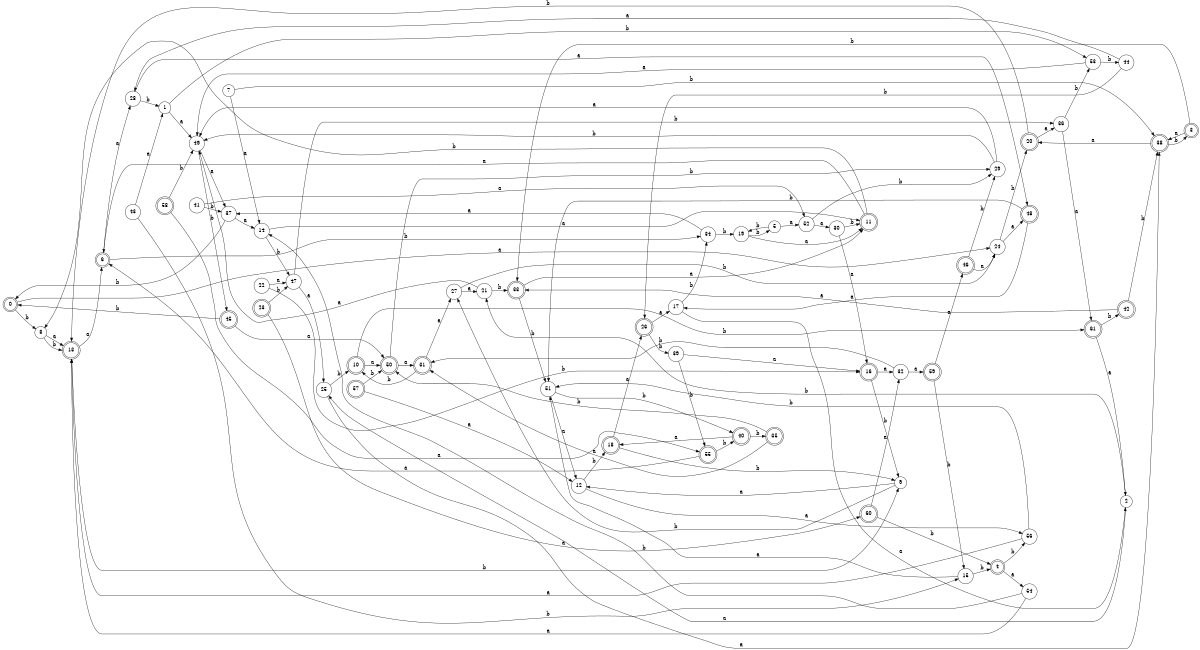 digraph n50_8 {
__start0 [label="" shape="none"];

rankdir=LR;
size="8,5";

s0 [style="rounded,filled", color="black", fillcolor="white" shape="doublecircle", label="0"];
s1 [style="filled", color="black", fillcolor="white" shape="circle", label="1"];
s2 [style="filled", color="black", fillcolor="white" shape="circle", label="2"];
s3 [style="rounded,filled", color="black", fillcolor="white" shape="doublecircle", label="3"];
s4 [style="rounded,filled", color="black", fillcolor="white" shape="doublecircle", label="4"];
s5 [style="filled", color="black", fillcolor="white" shape="circle", label="5"];
s6 [style="rounded,filled", color="black", fillcolor="white" shape="doublecircle", label="6"];
s7 [style="filled", color="black", fillcolor="white" shape="circle", label="7"];
s8 [style="filled", color="black", fillcolor="white" shape="circle", label="8"];
s9 [style="filled", color="black", fillcolor="white" shape="circle", label="9"];
s10 [style="rounded,filled", color="black", fillcolor="white" shape="doublecircle", label="10"];
s11 [style="rounded,filled", color="black", fillcolor="white" shape="doublecircle", label="11"];
s12 [style="filled", color="black", fillcolor="white" shape="circle", label="12"];
s13 [style="rounded,filled", color="black", fillcolor="white" shape="doublecircle", label="13"];
s14 [style="filled", color="black", fillcolor="white" shape="circle", label="14"];
s15 [style="filled", color="black", fillcolor="white" shape="circle", label="15"];
s16 [style="rounded,filled", color="black", fillcolor="white" shape="doublecircle", label="16"];
s17 [style="filled", color="black", fillcolor="white" shape="circle", label="17"];
s18 [style="rounded,filled", color="black", fillcolor="white" shape="doublecircle", label="18"];
s19 [style="filled", color="black", fillcolor="white" shape="circle", label="19"];
s20 [style="rounded,filled", color="black", fillcolor="white" shape="doublecircle", label="20"];
s21 [style="filled", color="black", fillcolor="white" shape="circle", label="21"];
s22 [style="filled", color="black", fillcolor="white" shape="circle", label="22"];
s23 [style="rounded,filled", color="black", fillcolor="white" shape="doublecircle", label="23"];
s24 [style="filled", color="black", fillcolor="white" shape="circle", label="24"];
s25 [style="filled", color="black", fillcolor="white" shape="circle", label="25"];
s26 [style="rounded,filled", color="black", fillcolor="white" shape="doublecircle", label="26"];
s27 [style="filled", color="black", fillcolor="white" shape="circle", label="27"];
s28 [style="filled", color="black", fillcolor="white" shape="circle", label="28"];
s29 [style="filled", color="black", fillcolor="white" shape="circle", label="29"];
s30 [style="filled", color="black", fillcolor="white" shape="circle", label="30"];
s31 [style="rounded,filled", color="black", fillcolor="white" shape="doublecircle", label="31"];
s32 [style="filled", color="black", fillcolor="white" shape="circle", label="32"];
s33 [style="rounded,filled", color="black", fillcolor="white" shape="doublecircle", label="33"];
s34 [style="filled", color="black", fillcolor="white" shape="circle", label="34"];
s35 [style="rounded,filled", color="black", fillcolor="white" shape="doublecircle", label="35"];
s36 [style="filled", color="black", fillcolor="white" shape="circle", label="36"];
s37 [style="filled", color="black", fillcolor="white" shape="circle", label="37"];
s38 [style="rounded,filled", color="black", fillcolor="white" shape="doublecircle", label="38"];
s39 [style="filled", color="black", fillcolor="white" shape="circle", label="39"];
s40 [style="rounded,filled", color="black", fillcolor="white" shape="doublecircle", label="40"];
s41 [style="filled", color="black", fillcolor="white" shape="circle", label="41"];
s42 [style="rounded,filled", color="black", fillcolor="white" shape="doublecircle", label="42"];
s43 [style="filled", color="black", fillcolor="white" shape="circle", label="43"];
s44 [style="filled", color="black", fillcolor="white" shape="circle", label="44"];
s45 [style="rounded,filled", color="black", fillcolor="white" shape="doublecircle", label="45"];
s46 [style="rounded,filled", color="black", fillcolor="white" shape="doublecircle", label="46"];
s47 [style="filled", color="black", fillcolor="white" shape="circle", label="47"];
s48 [style="rounded,filled", color="black", fillcolor="white" shape="doublecircle", label="48"];
s49 [style="filled", color="black", fillcolor="white" shape="circle", label="49"];
s50 [style="rounded,filled", color="black", fillcolor="white" shape="doublecircle", label="50"];
s51 [style="filled", color="black", fillcolor="white" shape="circle", label="51"];
s52 [style="filled", color="black", fillcolor="white" shape="circle", label="52"];
s53 [style="filled", color="black", fillcolor="white" shape="circle", label="53"];
s54 [style="filled", color="black", fillcolor="white" shape="circle", label="54"];
s55 [style="rounded,filled", color="black", fillcolor="white" shape="doublecircle", label="55"];
s56 [style="filled", color="black", fillcolor="white" shape="circle", label="56"];
s57 [style="rounded,filled", color="black", fillcolor="white" shape="doublecircle", label="57"];
s58 [style="rounded,filled", color="black", fillcolor="white" shape="doublecircle", label="58"];
s59 [style="rounded,filled", color="black", fillcolor="white" shape="doublecircle", label="59"];
s60 [style="rounded,filled", color="black", fillcolor="white" shape="doublecircle", label="60"];
s61 [style="rounded,filled", color="black", fillcolor="white" shape="doublecircle", label="61"];
s0 -> s24 [label="a"];
s0 -> s8 [label="b"];
s1 -> s49 [label="a"];
s1 -> s53 [label="b"];
s2 -> s25 [label="a"];
s2 -> s21 [label="b"];
s3 -> s38 [label="a"];
s3 -> s33 [label="b"];
s4 -> s54 [label="a"];
s4 -> s56 [label="b"];
s5 -> s52 [label="a"];
s5 -> s19 [label="b"];
s6 -> s28 [label="a"];
s6 -> s34 [label="b"];
s7 -> s14 [label="a"];
s7 -> s38 [label="b"];
s8 -> s13 [label="a"];
s8 -> s13 [label="b"];
s9 -> s12 [label="a"];
s9 -> s27 [label="b"];
s10 -> s50 [label="a"];
s10 -> s61 [label="b"];
s11 -> s6 [label="a"];
s11 -> s8 [label="b"];
s12 -> s56 [label="a"];
s12 -> s18 [label="b"];
s13 -> s6 [label="a"];
s13 -> s9 [label="b"];
s14 -> s11 [label="a"];
s14 -> s47 [label="b"];
s15 -> s51 [label="a"];
s15 -> s4 [label="b"];
s16 -> s32 [label="a"];
s16 -> s9 [label="b"];
s17 -> s2 [label="a"];
s17 -> s34 [label="b"];
s18 -> s26 [label="a"];
s18 -> s9 [label="b"];
s19 -> s11 [label="a"];
s19 -> s5 [label="b"];
s20 -> s36 [label="a"];
s20 -> s13 [label="b"];
s21 -> s49 [label="a"];
s21 -> s33 [label="b"];
s22 -> s47 [label="a"];
s22 -> s16 [label="b"];
s23 -> s60 [label="a"];
s23 -> s47 [label="b"];
s24 -> s48 [label="a"];
s24 -> s20 [label="b"];
s25 -> s38 [label="a"];
s25 -> s10 [label="b"];
s26 -> s17 [label="a"];
s26 -> s39 [label="b"];
s27 -> s21 [label="a"];
s27 -> s24 [label="b"];
s28 -> s48 [label="a"];
s28 -> s1 [label="b"];
s29 -> s49 [label="a"];
s29 -> s49 [label="b"];
s30 -> s16 [label="a"];
s30 -> s11 [label="b"];
s31 -> s27 [label="a"];
s31 -> s10 [label="b"];
s32 -> s59 [label="a"];
s32 -> s31 [label="b"];
s33 -> s11 [label="a"];
s33 -> s51 [label="b"];
s34 -> s37 [label="a"];
s34 -> s19 [label="b"];
s35 -> s31 [label="a"];
s35 -> s50 [label="b"];
s36 -> s61 [label="a"];
s36 -> s53 [label="b"];
s37 -> s14 [label="a"];
s37 -> s0 [label="b"];
s38 -> s20 [label="a"];
s38 -> s3 [label="b"];
s39 -> s16 [label="a"];
s39 -> s55 [label="b"];
s40 -> s18 [label="a"];
s40 -> s35 [label="b"];
s41 -> s52 [label="a"];
s41 -> s37 [label="b"];
s42 -> s33 [label="a"];
s42 -> s38 [label="b"];
s43 -> s1 [label="a"];
s43 -> s15 [label="b"];
s44 -> s28 [label="a"];
s44 -> s26 [label="b"];
s45 -> s50 [label="a"];
s45 -> s0 [label="b"];
s46 -> s24 [label="a"];
s46 -> s29 [label="b"];
s47 -> s25 [label="a"];
s47 -> s36 [label="b"];
s48 -> s17 [label="a"];
s48 -> s51 [label="b"];
s49 -> s37 [label="a"];
s49 -> s45 [label="b"];
s50 -> s31 [label="a"];
s50 -> s29 [label="b"];
s51 -> s12 [label="a"];
s51 -> s40 [label="b"];
s52 -> s30 [label="a"];
s52 -> s29 [label="b"];
s53 -> s49 [label="a"];
s53 -> s44 [label="b"];
s54 -> s13 [label="a"];
s54 -> s14 [label="b"];
s55 -> s6 [label="a"];
s55 -> s40 [label="b"];
s56 -> s13 [label="a"];
s56 -> s51 [label="b"];
s57 -> s12 [label="a"];
s57 -> s50 [label="b"];
s58 -> s55 [label="a"];
s58 -> s49 [label="b"];
s59 -> s46 [label="a"];
s59 -> s15 [label="b"];
s60 -> s32 [label="a"];
s60 -> s4 [label="b"];
s61 -> s2 [label="a"];
s61 -> s42 [label="b"];

}